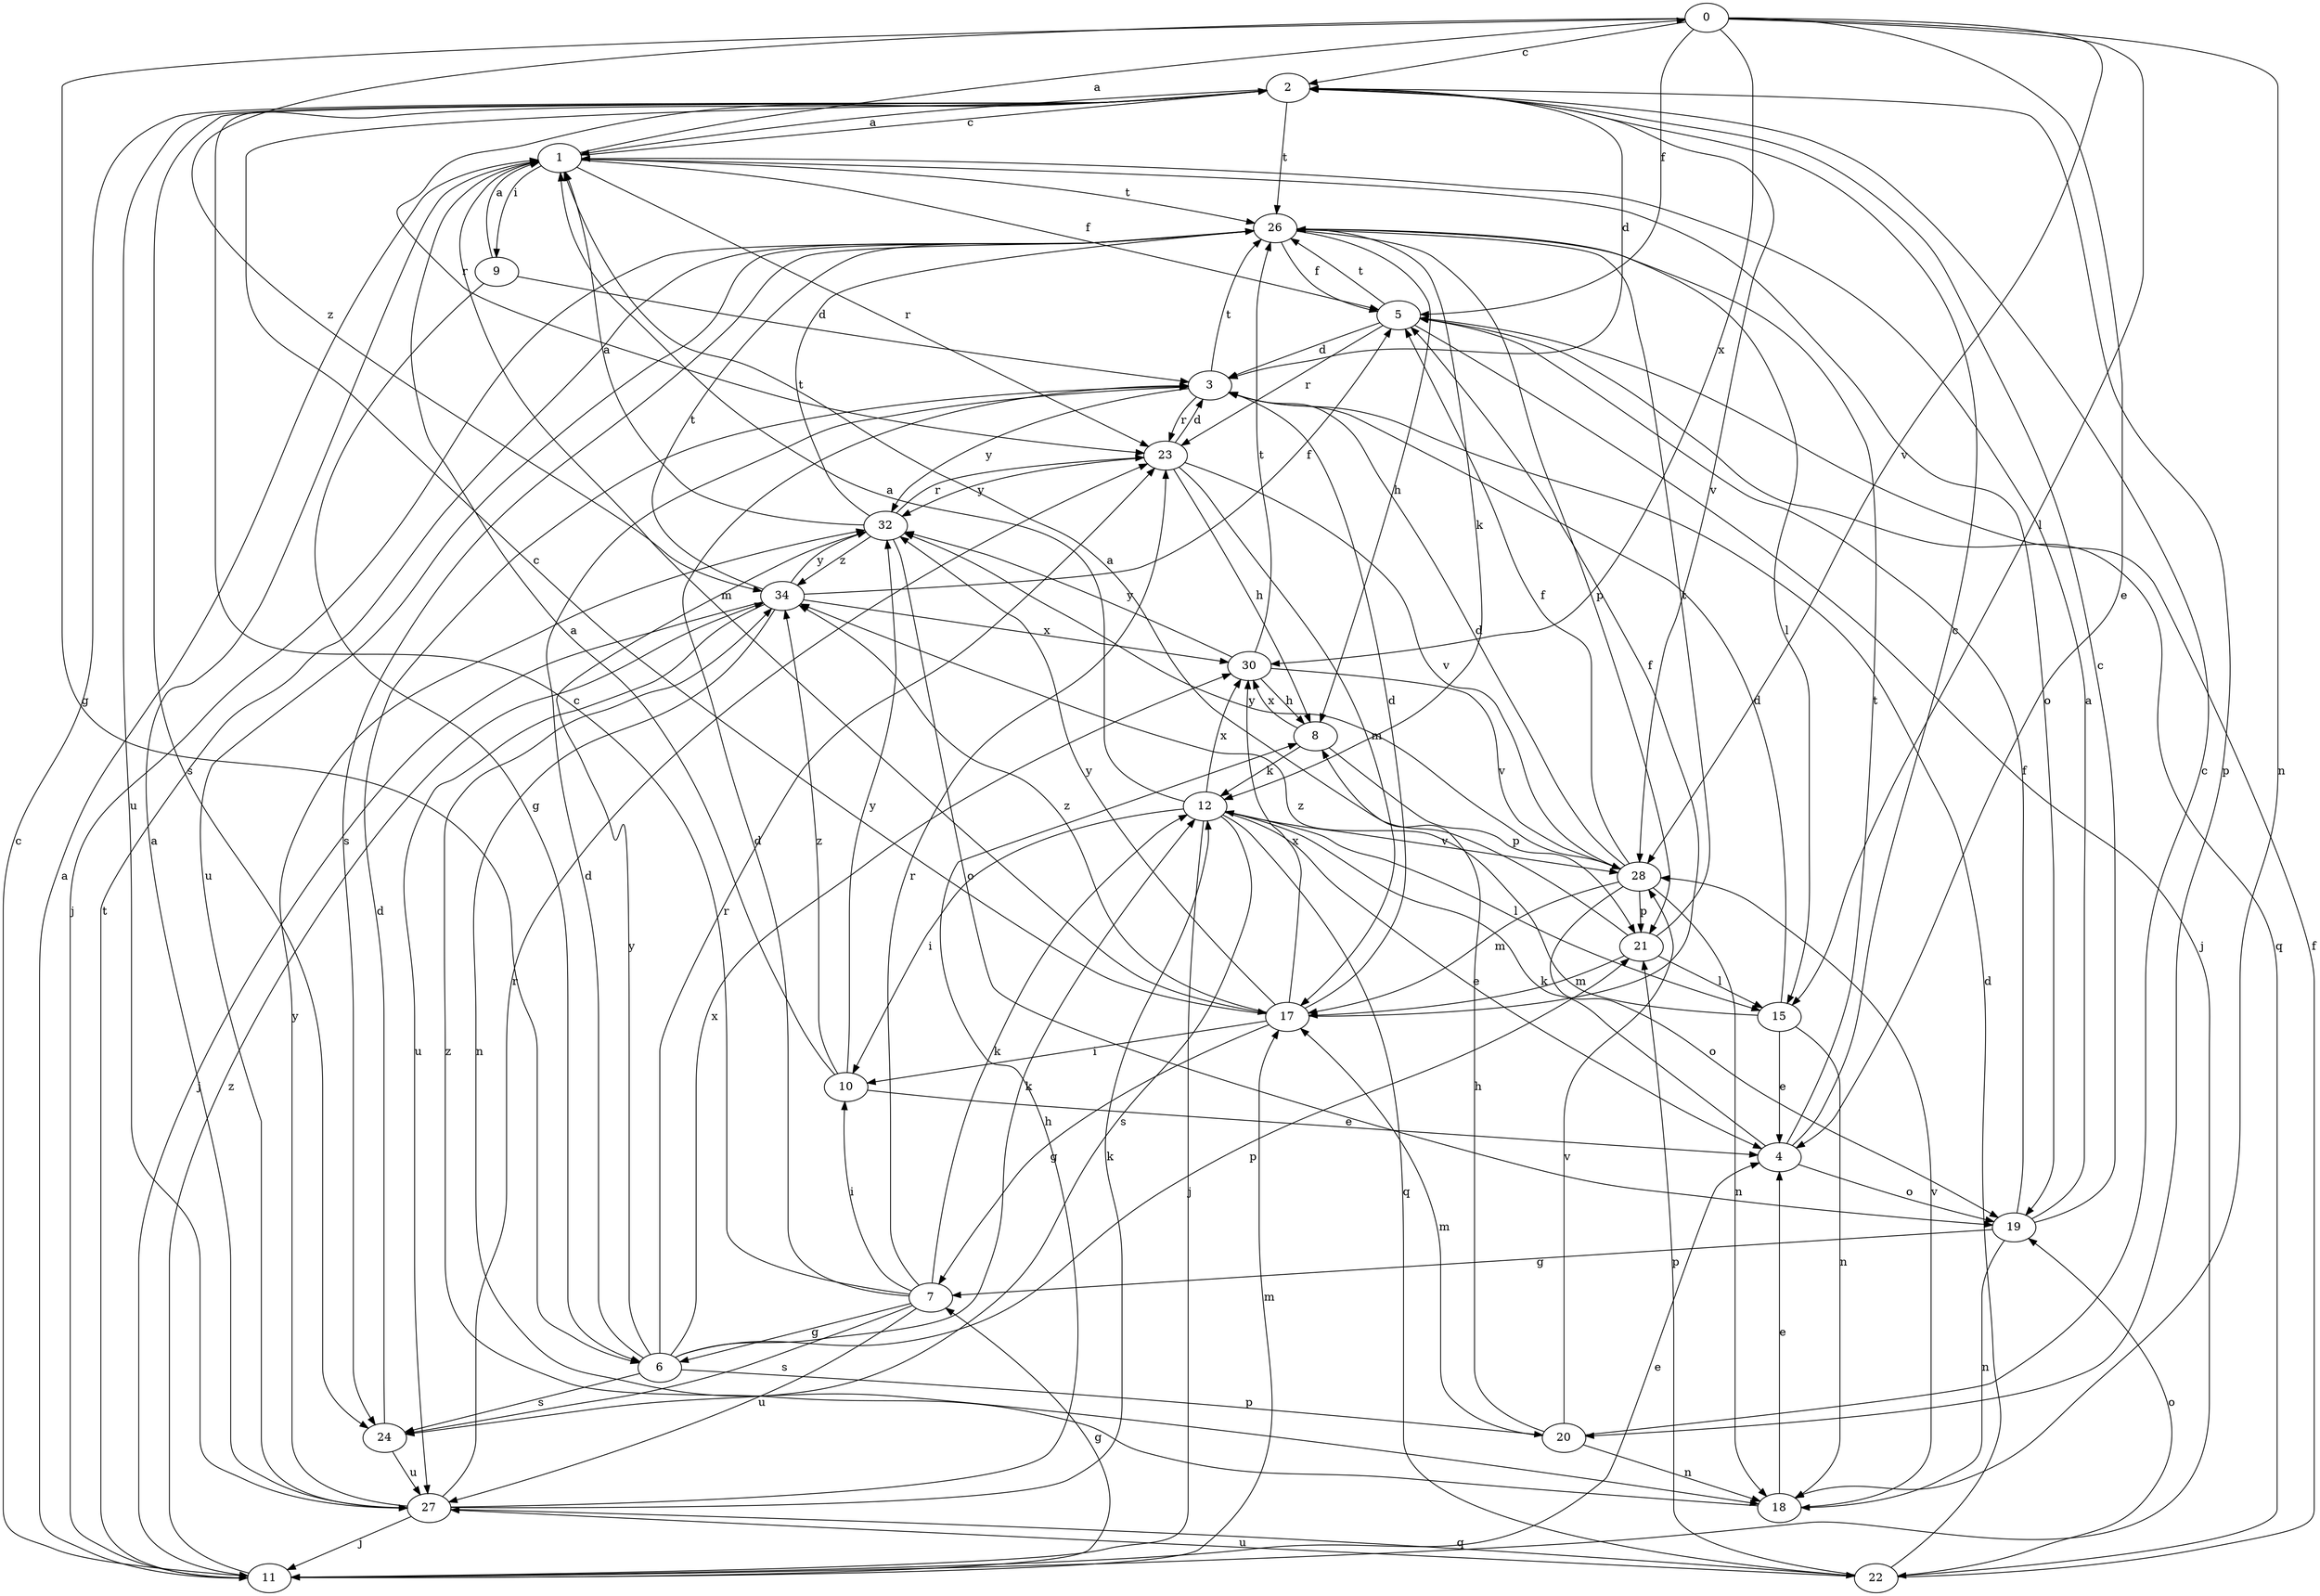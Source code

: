 strict digraph  {
0;
1;
2;
3;
4;
5;
6;
7;
8;
9;
10;
11;
12;
15;
17;
18;
19;
20;
21;
22;
23;
24;
26;
27;
28;
30;
32;
34;
0 -> 2  [label=c];
0 -> 4  [label=e];
0 -> 5  [label=f];
0 -> 6  [label=g];
0 -> 15  [label=l];
0 -> 18  [label=n];
0 -> 28  [label=v];
0 -> 30  [label=x];
0 -> 34  [label=z];
1 -> 0  [label=a];
1 -> 2  [label=c];
1 -> 5  [label=f];
1 -> 9  [label=i];
1 -> 17  [label=m];
1 -> 19  [label=o];
1 -> 23  [label=r];
1 -> 26  [label=t];
2 -> 1  [label=a];
2 -> 3  [label=d];
2 -> 20  [label=p];
2 -> 23  [label=r];
2 -> 24  [label=s];
2 -> 26  [label=t];
2 -> 27  [label=u];
2 -> 28  [label=v];
3 -> 23  [label=r];
3 -> 26  [label=t];
3 -> 32  [label=y];
4 -> 2  [label=c];
4 -> 12  [label=k];
4 -> 19  [label=o];
4 -> 26  [label=t];
5 -> 3  [label=d];
5 -> 11  [label=j];
5 -> 22  [label=q];
5 -> 23  [label=r];
5 -> 26  [label=t];
6 -> 3  [label=d];
6 -> 12  [label=k];
6 -> 20  [label=p];
6 -> 21  [label=p];
6 -> 23  [label=r];
6 -> 24  [label=s];
6 -> 30  [label=x];
6 -> 32  [label=y];
7 -> 2  [label=c];
7 -> 3  [label=d];
7 -> 6  [label=g];
7 -> 10  [label=i];
7 -> 12  [label=k];
7 -> 23  [label=r];
7 -> 24  [label=s];
7 -> 27  [label=u];
8 -> 12  [label=k];
8 -> 21  [label=p];
8 -> 30  [label=x];
9 -> 1  [label=a];
9 -> 3  [label=d];
9 -> 6  [label=g];
10 -> 1  [label=a];
10 -> 4  [label=e];
10 -> 32  [label=y];
10 -> 34  [label=z];
11 -> 1  [label=a];
11 -> 2  [label=c];
11 -> 4  [label=e];
11 -> 7  [label=g];
11 -> 17  [label=m];
11 -> 26  [label=t];
11 -> 34  [label=z];
12 -> 1  [label=a];
12 -> 4  [label=e];
12 -> 10  [label=i];
12 -> 11  [label=j];
12 -> 15  [label=l];
12 -> 22  [label=q];
12 -> 24  [label=s];
12 -> 28  [label=v];
12 -> 30  [label=x];
15 -> 3  [label=d];
15 -> 4  [label=e];
15 -> 18  [label=n];
15 -> 34  [label=z];
17 -> 2  [label=c];
17 -> 3  [label=d];
17 -> 5  [label=f];
17 -> 7  [label=g];
17 -> 10  [label=i];
17 -> 30  [label=x];
17 -> 32  [label=y];
17 -> 34  [label=z];
18 -> 4  [label=e];
18 -> 28  [label=v];
18 -> 34  [label=z];
19 -> 1  [label=a];
19 -> 2  [label=c];
19 -> 5  [label=f];
19 -> 7  [label=g];
19 -> 18  [label=n];
20 -> 2  [label=c];
20 -> 8  [label=h];
20 -> 17  [label=m];
20 -> 18  [label=n];
20 -> 28  [label=v];
21 -> 1  [label=a];
21 -> 15  [label=l];
21 -> 17  [label=m];
21 -> 26  [label=t];
22 -> 3  [label=d];
22 -> 5  [label=f];
22 -> 19  [label=o];
22 -> 21  [label=p];
22 -> 27  [label=u];
23 -> 3  [label=d];
23 -> 8  [label=h];
23 -> 17  [label=m];
23 -> 28  [label=v];
23 -> 32  [label=y];
24 -> 3  [label=d];
24 -> 27  [label=u];
26 -> 5  [label=f];
26 -> 8  [label=h];
26 -> 11  [label=j];
26 -> 12  [label=k];
26 -> 15  [label=l];
26 -> 21  [label=p];
26 -> 24  [label=s];
26 -> 27  [label=u];
27 -> 1  [label=a];
27 -> 8  [label=h];
27 -> 11  [label=j];
27 -> 12  [label=k];
27 -> 22  [label=q];
27 -> 23  [label=r];
27 -> 32  [label=y];
28 -> 3  [label=d];
28 -> 5  [label=f];
28 -> 17  [label=m];
28 -> 18  [label=n];
28 -> 19  [label=o];
28 -> 21  [label=p];
28 -> 32  [label=y];
30 -> 8  [label=h];
30 -> 26  [label=t];
30 -> 28  [label=v];
30 -> 32  [label=y];
32 -> 1  [label=a];
32 -> 19  [label=o];
32 -> 23  [label=r];
32 -> 26  [label=t];
32 -> 34  [label=z];
34 -> 5  [label=f];
34 -> 11  [label=j];
34 -> 18  [label=n];
34 -> 26  [label=t];
34 -> 27  [label=u];
34 -> 30  [label=x];
34 -> 32  [label=y];
}
